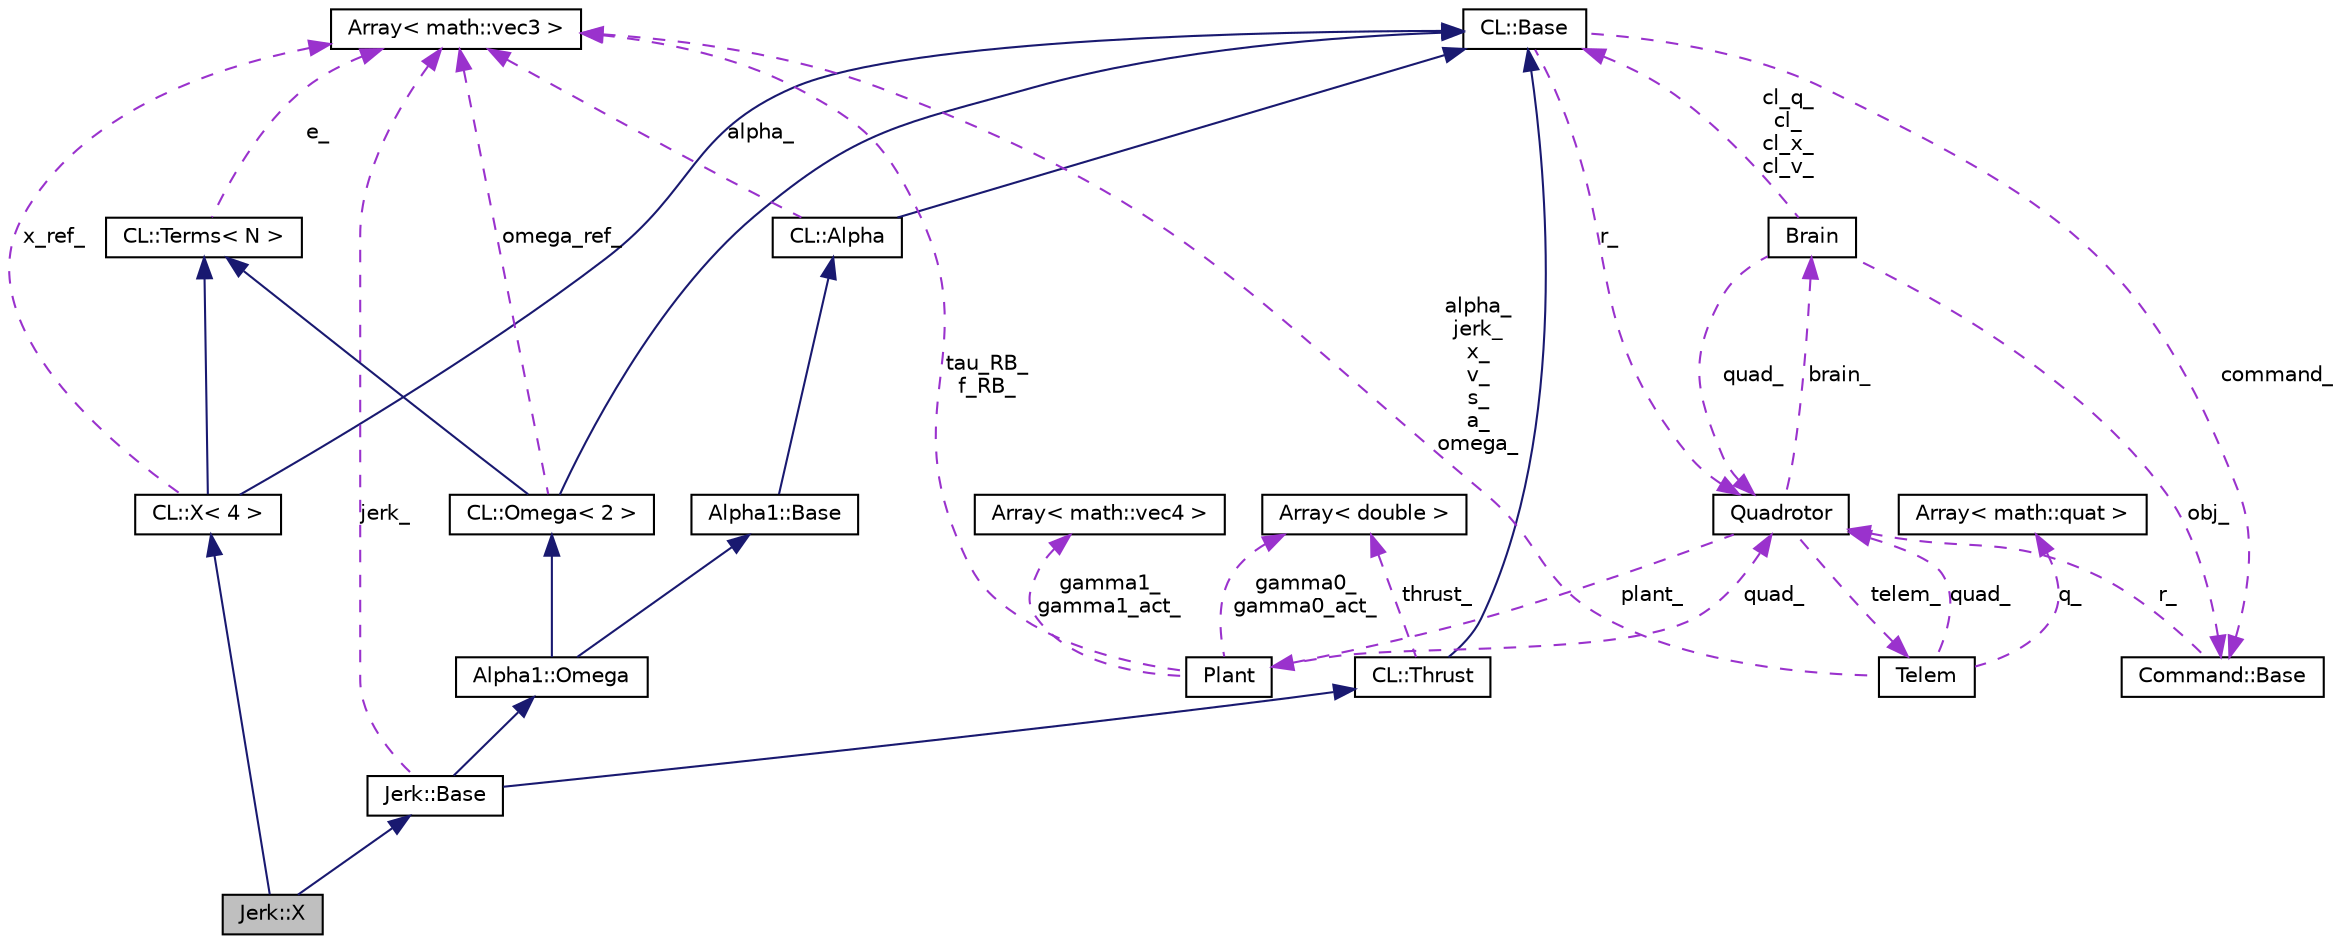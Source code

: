 digraph G
{
  edge [fontname="Helvetica",fontsize="10",labelfontname="Helvetica",labelfontsize="10"];
  node [fontname="Helvetica",fontsize="10",shape=record];
  Node1 [label="Jerk::X",height=0.2,width=0.4,color="black", fillcolor="grey75", style="filled" fontcolor="black"];
  Node2 -> Node1 [dir=back,color="midnightblue",fontsize="10",style="solid",fontname="Helvetica"];
  Node2 [label="CL::X\< 4 \>",height=0.2,width=0.4,color="black", fillcolor="white", style="filled",URL="$classCL_1_1X.html"];
  Node3 -> Node2 [dir=back,color="midnightblue",fontsize="10",style="solid",fontname="Helvetica"];
  Node3 [label="CL::Base",height=0.2,width=0.4,color="black", fillcolor="white", style="filled",URL="$classCL_1_1Base.html"];
  Node4 -> Node3 [dir=back,color="darkorchid3",fontsize="10",style="dashed",label="r_",fontname="Helvetica"];
  Node4 [label="Quadrotor",height=0.2,width=0.4,color="black", fillcolor="white", style="filled",URL="$classQuadrotor.html"];
  Node5 -> Node4 [dir=back,color="darkorchid3",fontsize="10",style="dashed",label="brain_",fontname="Helvetica"];
  Node5 [label="Brain",height=0.2,width=0.4,color="black", fillcolor="white", style="filled",URL="$classBrain.html"];
  Node3 -> Node5 [dir=back,color="darkorchid3",fontsize="10",style="dashed",label="cl_q_\ncl_\ncl_x_\ncl_v_",fontname="Helvetica"];
  Node4 -> Node5 [dir=back,color="darkorchid3",fontsize="10",style="dashed",label="quad_",fontname="Helvetica"];
  Node6 -> Node5 [dir=back,color="darkorchid3",fontsize="10",style="dashed",label="obj_",fontname="Helvetica"];
  Node6 [label="Command::Base",height=0.2,width=0.4,color="black", fillcolor="white", style="filled",URL="$classCommand_1_1Base.html"];
  Node4 -> Node6 [dir=back,color="darkorchid3",fontsize="10",style="dashed",label="r_",fontname="Helvetica"];
  Node7 -> Node4 [dir=back,color="darkorchid3",fontsize="10",style="dashed",label="plant_",fontname="Helvetica"];
  Node7 [label="Plant",height=0.2,width=0.4,color="black", fillcolor="white", style="filled",URL="$classPlant.html"];
  Node8 -> Node7 [dir=back,color="darkorchid3",fontsize="10",style="dashed",label="gamma1_\ngamma1_act_",fontname="Helvetica"];
  Node8 [label="Array\< math::vec4 \>",height=0.2,width=0.4,color="black", fillcolor="white", style="filled",URL="$classArray.html"];
  Node9 -> Node7 [dir=back,color="darkorchid3",fontsize="10",style="dashed",label="tau_RB_\nf_RB_",fontname="Helvetica"];
  Node9 [label="Array\< math::vec3 \>",height=0.2,width=0.4,color="black", fillcolor="white", style="filled",URL="$classArray.html"];
  Node10 -> Node7 [dir=back,color="darkorchid3",fontsize="10",style="dashed",label="gamma0_\ngamma0_act_",fontname="Helvetica"];
  Node10 [label="Array\< double \>",height=0.2,width=0.4,color="black", fillcolor="white", style="filled",URL="$classArray.html"];
  Node4 -> Node7 [dir=back,color="darkorchid3",fontsize="10",style="dashed",label="quad_",fontname="Helvetica"];
  Node11 -> Node4 [dir=back,color="darkorchid3",fontsize="10",style="dashed",label="telem_",fontname="Helvetica"];
  Node11 [label="Telem",height=0.2,width=0.4,color="black", fillcolor="white", style="filled",URL="$classTelem.html"];
  Node12 -> Node11 [dir=back,color="darkorchid3",fontsize="10",style="dashed",label="q_",fontname="Helvetica"];
  Node12 [label="Array\< math::quat \>",height=0.2,width=0.4,color="black", fillcolor="white", style="filled",URL="$classArray.html"];
  Node9 -> Node11 [dir=back,color="darkorchid3",fontsize="10",style="dashed",label="alpha_\njerk_\nx_\nv_\ns_\na_\nomega_",fontname="Helvetica"];
  Node4 -> Node11 [dir=back,color="darkorchid3",fontsize="10",style="dashed",label="quad_",fontname="Helvetica"];
  Node6 -> Node3 [dir=back,color="darkorchid3",fontsize="10",style="dashed",label="command_",fontname="Helvetica"];
  Node13 -> Node2 [dir=back,color="midnightblue",fontsize="10",style="solid",fontname="Helvetica"];
  Node13 [label="CL::Terms\< N \>",height=0.2,width=0.4,color="black", fillcolor="white", style="filled",URL="$classCL_1_1Terms.html"];
  Node9 -> Node13 [dir=back,color="darkorchid3",fontsize="10",style="dashed",label="e_",fontname="Helvetica"];
  Node9 -> Node2 [dir=back,color="darkorchid3",fontsize="10",style="dashed",label="x_ref_",fontname="Helvetica"];
  Node14 -> Node1 [dir=back,color="midnightblue",fontsize="10",style="solid",fontname="Helvetica"];
  Node14 [label="Jerk::Base",height=0.2,width=0.4,color="black", fillcolor="white", style="filled",URL="$classJerk_1_1Base.html"];
  Node15 -> Node14 [dir=back,color="midnightblue",fontsize="10",style="solid",fontname="Helvetica"];
  Node15 [label="CL::Thrust",height=0.2,width=0.4,color="black", fillcolor="white", style="filled",URL="$classCL_1_1Thrust.html"];
  Node3 -> Node15 [dir=back,color="midnightblue",fontsize="10",style="solid",fontname="Helvetica"];
  Node10 -> Node15 [dir=back,color="darkorchid3",fontsize="10",style="dashed",label="thrust_",fontname="Helvetica"];
  Node16 -> Node14 [dir=back,color="midnightblue",fontsize="10",style="solid",fontname="Helvetica"];
  Node16 [label="Alpha1::Omega",height=0.2,width=0.4,color="black", fillcolor="white", style="filled",URL="$classAlpha1_1_1Omega.html"];
  Node17 -> Node16 [dir=back,color="midnightblue",fontsize="10",style="solid",fontname="Helvetica"];
  Node17 [label="CL::Omega\< 2 \>",height=0.2,width=0.4,color="black", fillcolor="white", style="filled",URL="$classCL_1_1Omega.html"];
  Node3 -> Node17 [dir=back,color="midnightblue",fontsize="10",style="solid",fontname="Helvetica"];
  Node13 -> Node17 [dir=back,color="midnightblue",fontsize="10",style="solid",fontname="Helvetica"];
  Node9 -> Node17 [dir=back,color="darkorchid3",fontsize="10",style="dashed",label="omega_ref_",fontname="Helvetica"];
  Node18 -> Node16 [dir=back,color="midnightblue",fontsize="10",style="solid",fontname="Helvetica"];
  Node18 [label="Alpha1::Base",height=0.2,width=0.4,color="black", fillcolor="white", style="filled",URL="$classAlpha1_1_1Base.html"];
  Node19 -> Node18 [dir=back,color="midnightblue",fontsize="10",style="solid",fontname="Helvetica"];
  Node19 [label="CL::Alpha",height=0.2,width=0.4,color="black", fillcolor="white", style="filled",URL="$classCL_1_1Alpha.html"];
  Node3 -> Node19 [dir=back,color="midnightblue",fontsize="10",style="solid",fontname="Helvetica"];
  Node9 -> Node19 [dir=back,color="darkorchid3",fontsize="10",style="dashed",label="alpha_",fontname="Helvetica"];
  Node9 -> Node14 [dir=back,color="darkorchid3",fontsize="10",style="dashed",label="jerk_",fontname="Helvetica"];
}
